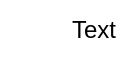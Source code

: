 <mxfile>
    <diagram id="qPccjKZHjvJL7jCKu4e7" name="Page-1">
        <mxGraphModel dx="873" dy="564" grid="0" gridSize="10" guides="0" tooltips="1" connect="0" arrows="0" fold="1" page="1" pageScale="1" pageWidth="850" pageHeight="1100" background="none" math="0" shadow="0">
            <root>
                <mxCell id="0"/>
                <mxCell id="1" parent="0"/>
                <mxCell id="2" value="Text" style="text;html=1;align=right;verticalAlign=middle;whiteSpace=wrap;rounded=0;strokeColor=none;" parent="1" vertex="1">
                    <mxGeometry x="210" y="70" width="60" height="30" as="geometry"/>
                </mxCell>
            </root>
        </mxGraphModel>
    </diagram>
</mxfile>